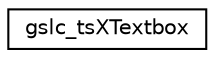 digraph "Graphical Class Hierarchy"
{
  edge [fontname="Helvetica",fontsize="10",labelfontname="Helvetica",labelfontsize="10"];
  node [fontname="Helvetica",fontsize="10",shape=record];
  rankdir="LR";
  Node1 [label="gslc_tsXTextbox",height=0.2,width=0.4,color="black", fillcolor="white", style="filled",URL="$structgslc__tsXTextbox.html",tooltip="Extended data for Textbox element. "];
}
